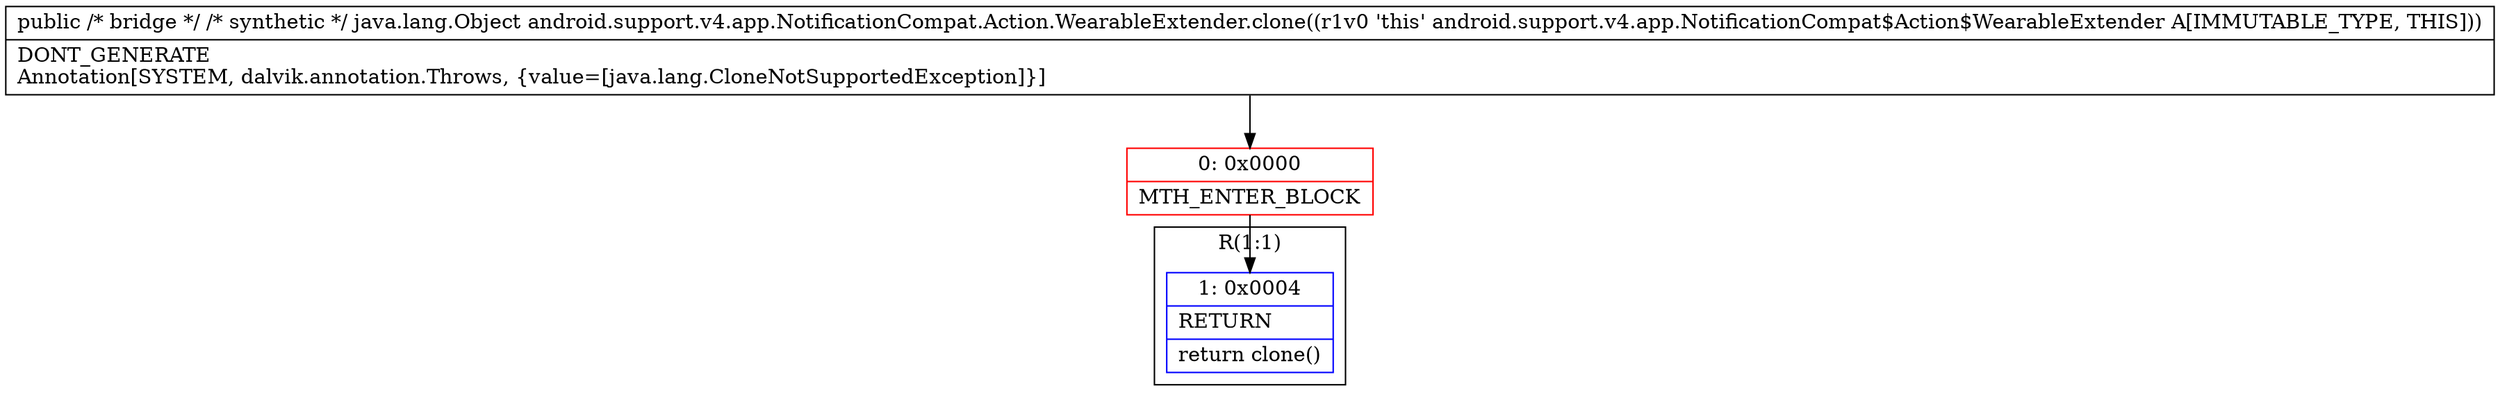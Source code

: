 digraph "CFG forandroid.support.v4.app.NotificationCompat.Action.WearableExtender.clone()Ljava\/lang\/Object;" {
subgraph cluster_Region_635873856 {
label = "R(1:1)";
node [shape=record,color=blue];
Node_1 [shape=record,label="{1\:\ 0x0004|RETURN\l|return clone()\l}"];
}
Node_0 [shape=record,color=red,label="{0\:\ 0x0000|MTH_ENTER_BLOCK\l}"];
MethodNode[shape=record,label="{public \/* bridge *\/ \/* synthetic *\/ java.lang.Object android.support.v4.app.NotificationCompat.Action.WearableExtender.clone((r1v0 'this' android.support.v4.app.NotificationCompat$Action$WearableExtender A[IMMUTABLE_TYPE, THIS]))  | DONT_GENERATE\lAnnotation[SYSTEM, dalvik.annotation.Throws, \{value=[java.lang.CloneNotSupportedException]\}]\l}"];
MethodNode -> Node_0;
Node_0 -> Node_1;
}

